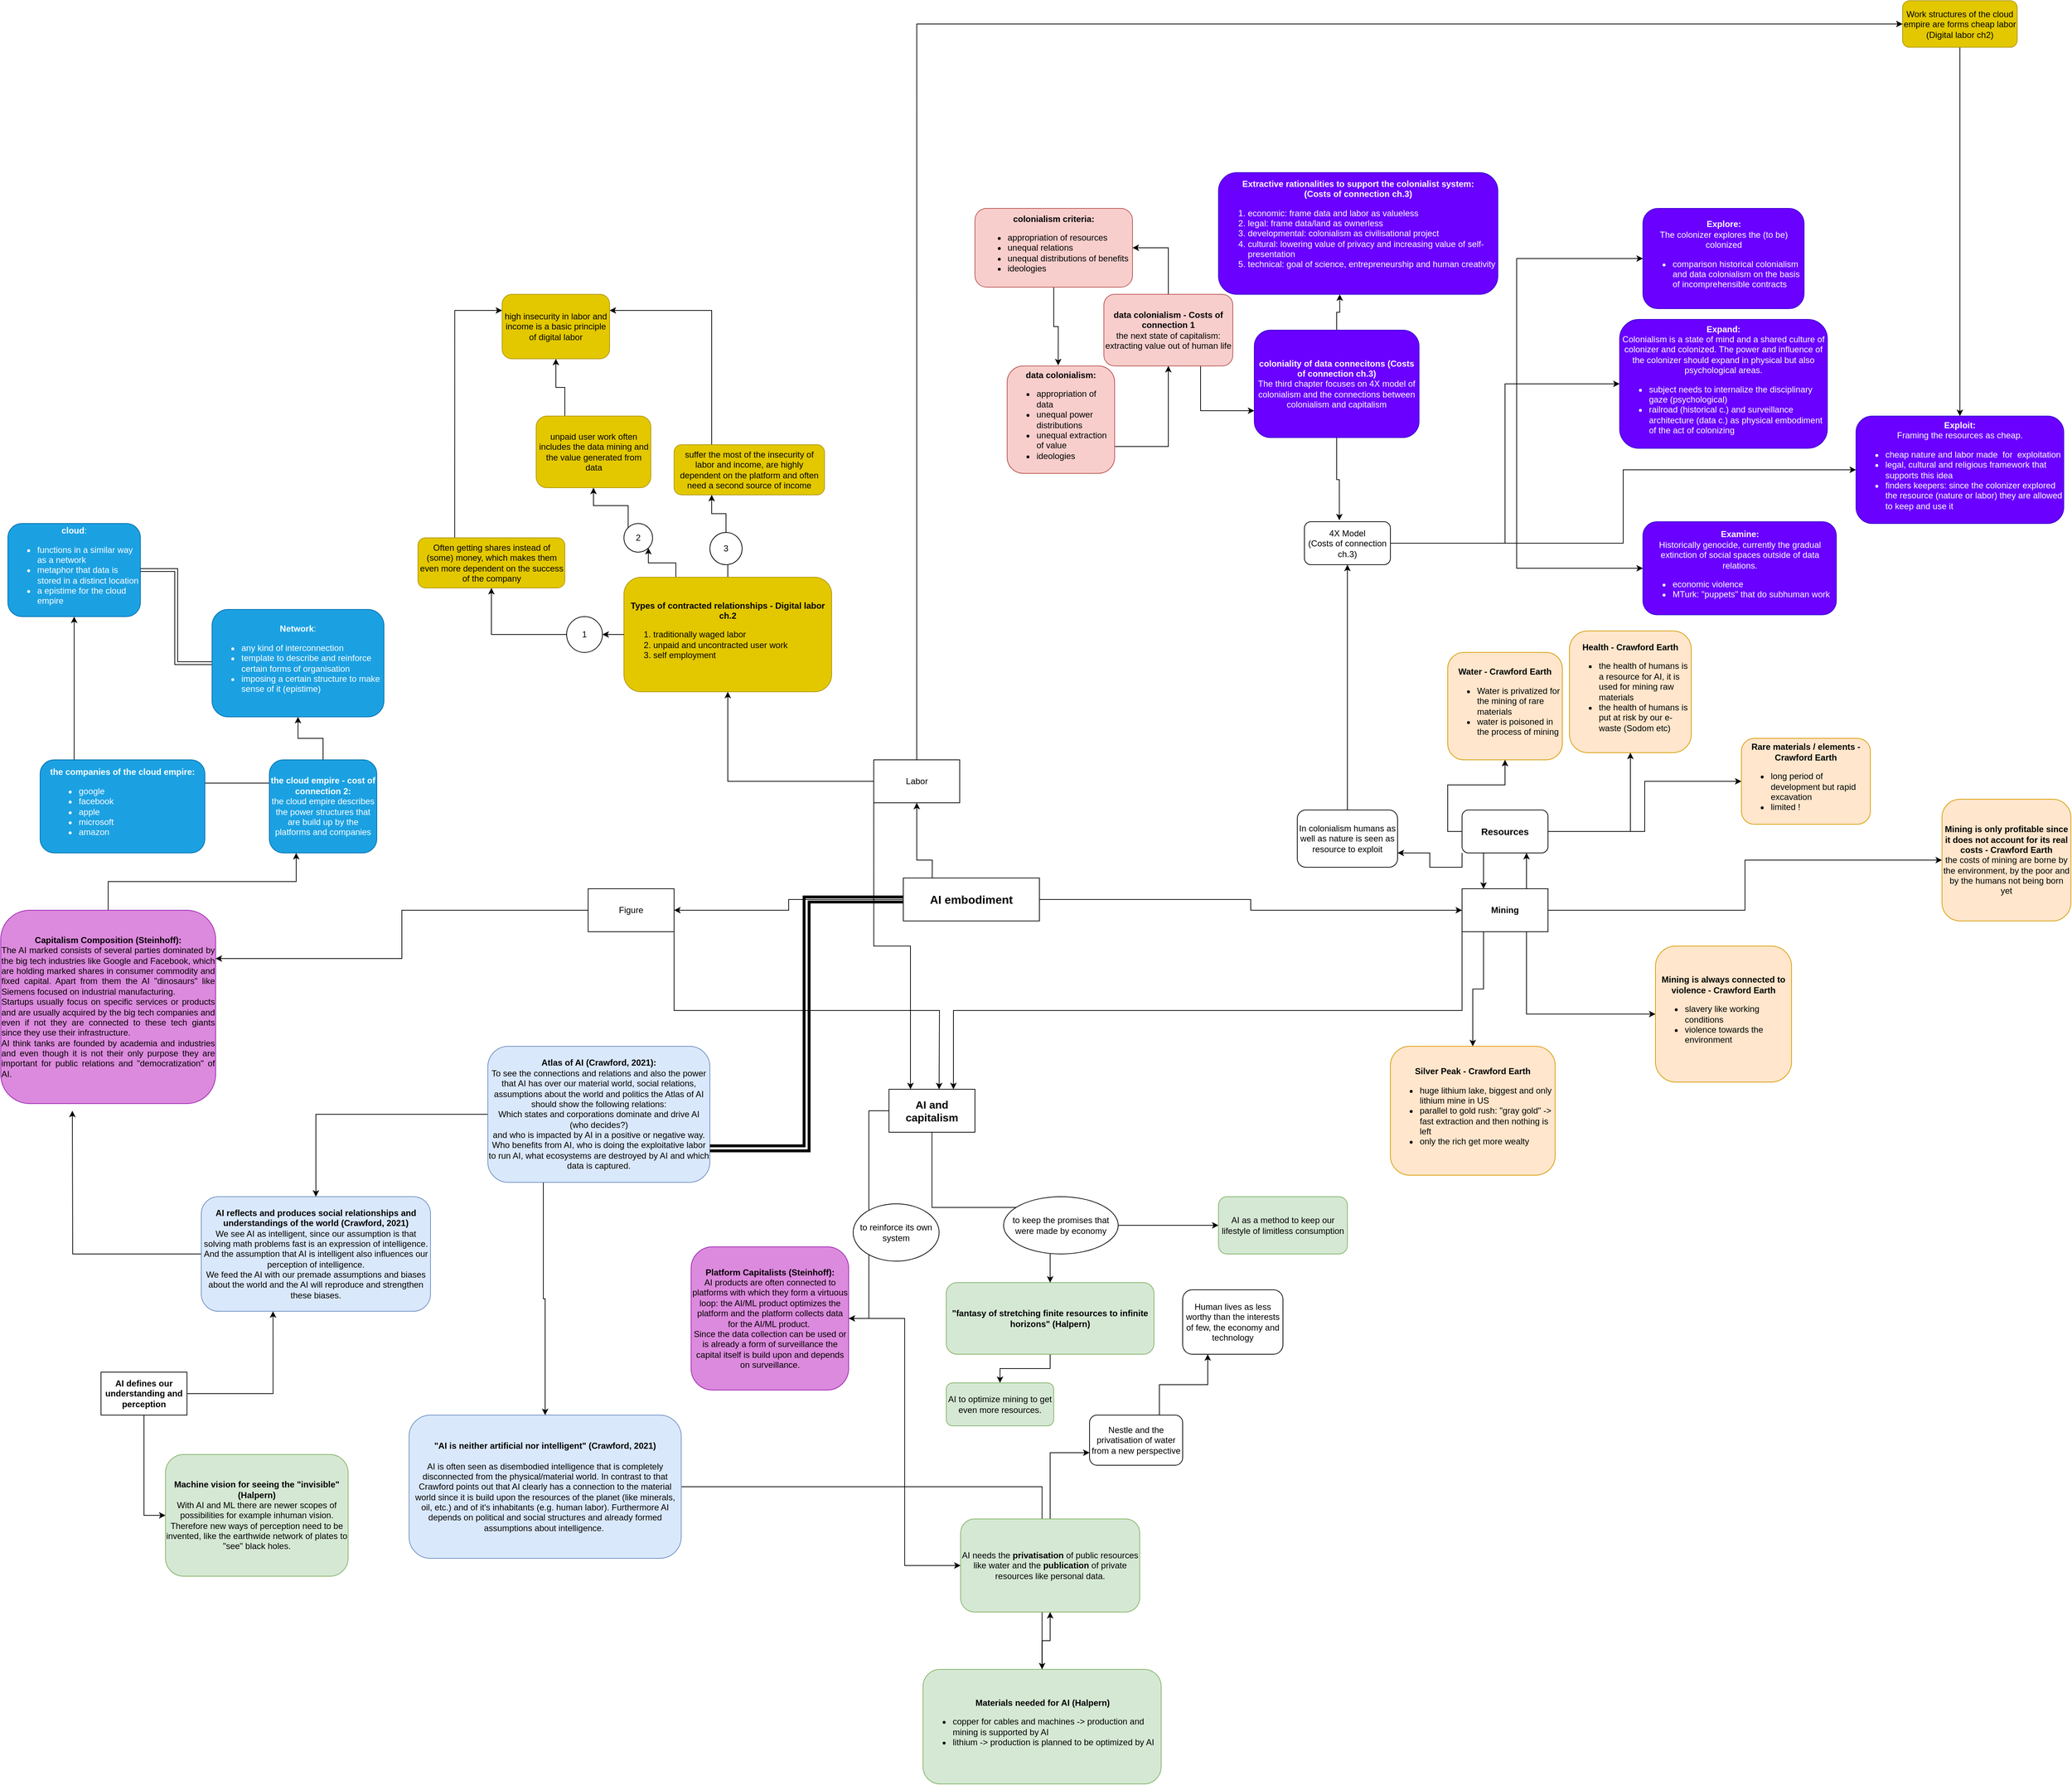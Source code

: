 <mxfile version="21.6.1" type="github">
  <diagram name="Page-1" id="wxqKnzym9CbN2hfAzfNq">
    <mxGraphModel dx="3497" dy="2453" grid="1" gridSize="10" guides="1" tooltips="1" connect="1" arrows="1" fold="1" page="1" pageScale="1" pageWidth="850" pageHeight="1100" background="none" math="0" shadow="0">
      <root>
        <mxCell id="0" />
        <mxCell id="1" parent="0" />
        <mxCell id="W47DAjNjgLAv1Q1VvXmN-14" style="edgeStyle=orthogonalEdgeStyle;rounded=0;orthogonalLoop=1;jettySize=auto;html=1;exitX=1;exitY=0.5;exitDx=0;exitDy=0;" parent="1" source="Oei4Xzemq2DtPW6H26rk-1" target="W47DAjNjgLAv1Q1VvXmN-13" edge="1">
          <mxGeometry relative="1" as="geometry" />
        </mxCell>
        <mxCell id="Oei4Xzemq2DtPW6H26rk-1" value="&lt;div&gt;&lt;b&gt;&quot;AI is neither&lt;span dir=&quot;ltr&quot; role=&quot;presentation&quot; style=&quot;left: 79.96%; top: 32.31%; font-size: calc(var(--scale-factor)*11.00px); font-family: sans-serif;&quot;&gt; &lt;/span&gt;&lt;span dir=&quot;ltr&quot; role=&quot;presentation&quot; style=&quot;left: 80.87%; top: 32.31%; font-size: calc(var(--scale-factor)*11.00px); font-family: sans-serif; transform: scaleX(0.896);&quot;&gt;ar&lt;/span&gt;&lt;span dir=&quot;ltr&quot; role=&quot;presentation&quot; style=&quot;left: 15.91%; top: 34.6%; font-size: calc(var(--scale-factor)*11.00px); font-family: sans-serif; transform: scaleX(0.932);&quot;&gt;ti&lt;/span&gt;&lt;span dir=&quot;ltr&quot; role=&quot;presentation&quot; style=&quot;left: 17.49%; top: 34.6%; font-size: calc(var(--scale-factor)*11.00px); font-family: sans-serif; transform: scaleX(0.887);&quot;&gt;fi&lt;/span&gt;&lt;span dir=&quot;ltr&quot; role=&quot;presentation&quot; style=&quot;left: 18.96%; top: 34.6%; font-size: calc(var(--scale-factor)*11.00px); font-family: sans-serif; transform: scaleX(0.891);&quot;&gt;cial&lt;/span&gt;&lt;span dir=&quot;ltr&quot; role=&quot;presentation&quot; style=&quot;left: 22.81%; top: 34.6%; font-size: calc(var(--scale-factor)*11.00px); font-family: sans-serif;&quot;&gt; &lt;/span&gt;&lt;span dir=&quot;ltr&quot; role=&quot;presentation&quot; style=&quot;left: 24.08%; top: 34.6%; font-size: calc(var(--scale-factor)*11.00px); font-family: sans-serif; transform: scaleX(0.872);&quot;&gt;nor&lt;/span&gt;&lt;span dir=&quot;ltr&quot; role=&quot;presentation&quot; style=&quot;left: 28.04%; top: 34.6%; font-size: calc(var(--scale-factor)*11.00px); font-family: sans-serif;&quot;&gt; &lt;/span&gt;&lt;span dir=&quot;ltr&quot; role=&quot;presentation&quot; style=&quot;left: 29.32%; top: 34.6%; font-size: calc(var(--scale-factor)*11.00px); font-family: sans-serif; transform: scaleX(0.818);&quot;&gt;intelligent&quot; (Crawford, 2021)&lt;br&gt;&lt;/span&gt;&lt;/b&gt;&lt;/div&gt;&lt;div&gt;&lt;b&gt;&lt;span dir=&quot;ltr&quot; role=&quot;presentation&quot; style=&quot;left: 29.32%; top: 34.6%; font-size: calc(var(--scale-factor)*11.00px); font-family: sans-serif; transform: scaleX(0.818);&quot;&gt;&lt;br&gt;&lt;/span&gt;&lt;/b&gt;&lt;/div&gt;&lt;div&gt;&lt;span dir=&quot;ltr&quot; role=&quot;presentation&quot; style=&quot;left: 29.32%; top: 34.6%; font-size: calc(var(--scale-factor)*11.00px); font-family: sans-serif; transform: scaleX(0.818);&quot;&gt;AI is often seen as disembodied intelligence that is completely disconnected from the physical/material world. In contrast to that Crawford points out that AI clearly has a connection to the material world since it is build upon the resources of the planet (like minerals, oil, etc.) and of it&#39;s inhabitants (e.g. human labor). Furthermore AI depends on political and social structures and already formed assumptions about intelligence.&amp;nbsp; &lt;br&gt;&lt;/span&gt;&lt;/div&gt;" style="rounded=1;whiteSpace=wrap;html=1;fillColor=#dae8fc;strokeColor=#6c8ebf;" parent="1" vertex="1">
          <mxGeometry x="480" y="1695" width="380" height="200" as="geometry" />
        </mxCell>
        <mxCell id="WyzMJneBAXNDvvNnw_lp-46" style="edgeStyle=orthogonalEdgeStyle;rounded=0;orthogonalLoop=1;jettySize=auto;html=1;exitX=0;exitY=0.5;exitDx=0;exitDy=0;" edge="1" parent="1" source="Oei4Xzemq2DtPW6H26rk-2">
          <mxGeometry relative="1" as="geometry">
            <mxPoint x="10" y="1270.0" as="targetPoint" />
          </mxGeometry>
        </mxCell>
        <mxCell id="Oei4Xzemq2DtPW6H26rk-2" value="&lt;div&gt;&lt;b&gt;AI reflects and produces social relationships and understandings of the world (Crawford, 2021)&lt;/b&gt;&lt;/div&gt;&lt;div&gt;We see AI as intelligent, since our assumption is that solving math problems fast is an expression of intelligence. And the assumption that AI is intelligent also influences our perception of intelligence. &lt;br&gt;&lt;/div&gt;&lt;div&gt;We feed the AI with our premade assumptions and biases about the world and the AI will reproduce and strengthen these biases. &lt;br&gt;&lt;/div&gt;" style="rounded=1;whiteSpace=wrap;html=1;fillColor=#dae8fc;strokeColor=#6c8ebf;" parent="1" vertex="1">
          <mxGeometry x="190" y="1390" width="320" height="160" as="geometry" />
        </mxCell>
        <mxCell id="WyzMJneBAXNDvvNnw_lp-45" style="edgeStyle=orthogonalEdgeStyle;rounded=0;orthogonalLoop=1;jettySize=auto;html=1;exitX=0;exitY=0.5;exitDx=0;exitDy=0;entryX=0.5;entryY=0;entryDx=0;entryDy=0;" edge="1" parent="1" source="Oei4Xzemq2DtPW6H26rk-9" target="Oei4Xzemq2DtPW6H26rk-2">
          <mxGeometry relative="1" as="geometry" />
        </mxCell>
        <mxCell id="WyzMJneBAXNDvvNnw_lp-48" style="edgeStyle=orthogonalEdgeStyle;rounded=0;orthogonalLoop=1;jettySize=auto;html=1;exitX=0.25;exitY=1;exitDx=0;exitDy=0;entryX=0.5;entryY=0;entryDx=0;entryDy=0;" edge="1" parent="1" source="Oei4Xzemq2DtPW6H26rk-9" target="Oei4Xzemq2DtPW6H26rk-1">
          <mxGeometry relative="1" as="geometry" />
        </mxCell>
        <mxCell id="Oei4Xzemq2DtPW6H26rk-9" value="&lt;div&gt;&lt;b&gt;Atlas of AI (Crawford, 2021):&lt;/b&gt;&lt;/div&gt;&lt;div&gt;To see the connections and relations and also the power that AI has over our material world, social relations, assumptions about the world and politics the Atlas of AI should show the following relations:&lt;/div&gt;&lt;div&gt;Which states and corporations dominate and drive AI (who decides?)&lt;/div&gt;&lt;div&gt;and who is impacted by AI in a positive or negative way. Who benefits from AI, who is doing the exploitative labor to run AI, what ecosystems are destroyed by AI and which data is captured.&lt;br&gt;&lt;/div&gt;" style="rounded=1;whiteSpace=wrap;html=1;fillColor=#dae8fc;strokeColor=#6c8ebf;" parent="1" vertex="1">
          <mxGeometry x="590" y="1180" width="310" height="190" as="geometry" />
        </mxCell>
        <mxCell id="WyzMJneBAXNDvvNnw_lp-38" style="edgeStyle=orthogonalEdgeStyle;rounded=0;orthogonalLoop=1;jettySize=auto;html=1;exitX=0.5;exitY=0;exitDx=0;exitDy=0;entryX=0.25;entryY=1;entryDx=0;entryDy=0;" edge="1" parent="1" source="IGWxZJ-rzR9LiD5vWE0U-5" target="DPZt0FXSSfCK9yg0k_5H-8">
          <mxGeometry relative="1" as="geometry" />
        </mxCell>
        <mxCell id="IGWxZJ-rzR9LiD5vWE0U-5" value="&lt;b&gt;Capitalism Composition (Steinhoff):&lt;/b&gt;&lt;br&gt;&lt;div align=&quot;justify&quot;&gt;The AI marked consists of several parties dominated by the big tech industries like Google and Facebook, which are holding marked shares in consumer commodity and fixed capital. Apart from them the AI &quot;dinosaurs&quot; like Siemens focused on industrial manufacturing.&lt;br&gt;Startups usually focus on specific services or products and are usually acquired by the big tech companies and even if not they are connected to these tech giants since they use their infrastructure. &lt;br&gt;&lt;/div&gt;&lt;div align=&quot;justify&quot;&gt;AI think tanks are founded by academia and industries and even though it is not their only purpose they are important for public relations and &quot;democratization&quot; of AI. &lt;br&gt;&lt;/div&gt;" style="rounded=1;fillColor=#DC8ADD;strokeColor=#9C22B4;align=center;horizontal=1;verticalAlign=middle;labelPosition=center;verticalLabelPosition=middle;whiteSpace=wrap;html=1;" parent="1" vertex="1">
          <mxGeometry x="-90" y="990" width="300" height="270" as="geometry" />
        </mxCell>
        <mxCell id="W47DAjNjgLAv1Q1VvXmN-16" style="edgeStyle=orthogonalEdgeStyle;rounded=0;orthogonalLoop=1;jettySize=auto;html=1;entryX=0;entryY=0.5;entryDx=0;entryDy=0;" parent="1" source="IGWxZJ-rzR9LiD5vWE0U-8" target="W47DAjNjgLAv1Q1VvXmN-15" edge="1">
          <mxGeometry relative="1" as="geometry" />
        </mxCell>
        <mxCell id="IGWxZJ-rzR9LiD5vWE0U-8" value="&lt;div&gt;&lt;b&gt;Platform Capitalists (Steinhoff):&lt;/b&gt;&lt;/div&gt;&lt;div&gt;AI products are often connected to platforms with which they form a virtuous loop: the AI/ML product optimizes the platform and the platform collects data for the AI/ML product.&amp;nbsp;&lt;/div&gt;&lt;div&gt;Since the data collection can be used or is already a form of surveillance the capital itself is build upon and depends on surveillance.&lt;br&gt;&lt;/div&gt;" style="rounded=1;whiteSpace=wrap;html=1;fillColor=#DC8ADD;strokeColor=#9c22b4;" parent="1" vertex="1">
          <mxGeometry x="873.75" y="1460" width="220" height="200" as="geometry" />
        </mxCell>
        <mxCell id="W47DAjNjgLAv1Q1VvXmN-10" style="edgeStyle=orthogonalEdgeStyle;rounded=0;orthogonalLoop=1;jettySize=auto;html=1;entryX=0.5;entryY=0;entryDx=0;entryDy=0;" parent="1" source="W47DAjNjgLAv1Q1VvXmN-1" target="W47DAjNjgLAv1Q1VvXmN-9" edge="1">
          <mxGeometry relative="1" as="geometry" />
        </mxCell>
        <mxCell id="W47DAjNjgLAv1Q1VvXmN-1" value="&lt;div&gt;&lt;b&gt;&quot;fantasy of stretching finite resources to infinite horizons&quot; (Halpern)&lt;/b&gt;&lt;/div&gt;" style="rounded=1;whiteSpace=wrap;html=1;fillColor=#d5e8d4;strokeColor=#82b366;" parent="1" vertex="1">
          <mxGeometry x="1230" y="1510" width="290" height="100" as="geometry" />
        </mxCell>
        <mxCell id="W47DAjNjgLAv1Q1VvXmN-4" style="edgeStyle=orthogonalEdgeStyle;rounded=0;orthogonalLoop=1;jettySize=auto;html=1;entryX=1;entryY=0.5;entryDx=0;entryDy=0;" parent="1" source="W47DAjNjgLAv1Q1VvXmN-3" target="IGWxZJ-rzR9LiD5vWE0U-8" edge="1">
          <mxGeometry relative="1" as="geometry" />
        </mxCell>
        <mxCell id="W47DAjNjgLAv1Q1VvXmN-7" style="edgeStyle=orthogonalEdgeStyle;rounded=0;orthogonalLoop=1;jettySize=auto;html=1;" parent="1" source="W47DAjNjgLAv1Q1VvXmN-3" target="W47DAjNjgLAv1Q1VvXmN-1" edge="1">
          <mxGeometry relative="1" as="geometry" />
        </mxCell>
        <mxCell id="W47DAjNjgLAv1Q1VvXmN-3" value="&lt;b style=&quot;font-size: 15px;&quot;&gt;AI and capitalism &lt;/b&gt;" style="rounded=0;whiteSpace=wrap;html=1;" parent="1" vertex="1">
          <mxGeometry x="1150" y="1240" width="120" height="60" as="geometry" />
        </mxCell>
        <mxCell id="W47DAjNjgLAv1Q1VvXmN-6" value="to reinforce its own system" style="ellipse;whiteSpace=wrap;html=1;" parent="1" vertex="1">
          <mxGeometry x="1100" y="1400" width="120" height="80" as="geometry" />
        </mxCell>
        <mxCell id="W47DAjNjgLAv1Q1VvXmN-12" style="edgeStyle=orthogonalEdgeStyle;rounded=0;orthogonalLoop=1;jettySize=auto;html=1;entryX=0;entryY=0.5;entryDx=0;entryDy=0;" parent="1" source="W47DAjNjgLAv1Q1VvXmN-8" target="W47DAjNjgLAv1Q1VvXmN-11" edge="1">
          <mxGeometry relative="1" as="geometry" />
        </mxCell>
        <mxCell id="W47DAjNjgLAv1Q1VvXmN-8" value="to keep the promises that were made by economy " style="ellipse;whiteSpace=wrap;html=1;" parent="1" vertex="1">
          <mxGeometry x="1310" y="1390" width="160" height="80" as="geometry" />
        </mxCell>
        <mxCell id="W47DAjNjgLAv1Q1VvXmN-9" value="AI to optimize mining to get even more resources. " style="rounded=1;whiteSpace=wrap;html=1;fillColor=#d5e8d4;strokeColor=#82b366;" parent="1" vertex="1">
          <mxGeometry x="1230" y="1650" width="150" height="60" as="geometry" />
        </mxCell>
        <mxCell id="W47DAjNjgLAv1Q1VvXmN-11" value="AI as a method to keep our lifestyle of limitless consumption " style="rounded=1;whiteSpace=wrap;html=1;fillColor=#d5e8d4;strokeColor=#82b366;" parent="1" vertex="1">
          <mxGeometry x="1610" y="1390" width="180" height="80" as="geometry" />
        </mxCell>
        <mxCell id="W47DAjNjgLAv1Q1VvXmN-17" style="edgeStyle=orthogonalEdgeStyle;rounded=0;orthogonalLoop=1;jettySize=auto;html=1;" parent="1" source="W47DAjNjgLAv1Q1VvXmN-13" target="W47DAjNjgLAv1Q1VvXmN-15" edge="1">
          <mxGeometry relative="1" as="geometry" />
        </mxCell>
        <mxCell id="W47DAjNjgLAv1Q1VvXmN-13" value="&lt;div&gt;&lt;b&gt;Materials needed for AI (Halpern)&lt;/b&gt;&lt;/div&gt;&lt;div align=&quot;left&quot;&gt;&lt;ul&gt;&lt;li&gt;copper for cables and machines -&amp;gt; production and mining is supported by AI&lt;/li&gt;&lt;li&gt;lithium -&amp;gt; production is planned to be optimized by AI&lt;br&gt;&lt;/li&gt;&lt;/ul&gt;&lt;/div&gt;" style="rounded=1;whiteSpace=wrap;html=1;fillColor=#d5e8d4;strokeColor=#82b366;" parent="1" vertex="1">
          <mxGeometry x="1197.5" y="2050" width="332.5" height="160" as="geometry" />
        </mxCell>
        <mxCell id="pomRhs1tSJ-HScSWZ4Wk-29" style="edgeStyle=orthogonalEdgeStyle;rounded=0;orthogonalLoop=1;jettySize=auto;html=1;entryX=0;entryY=0.75;entryDx=0;entryDy=0;" parent="1" source="W47DAjNjgLAv1Q1VvXmN-15" target="pomRhs1tSJ-HScSWZ4Wk-23" edge="1">
          <mxGeometry relative="1" as="geometry" />
        </mxCell>
        <mxCell id="W47DAjNjgLAv1Q1VvXmN-15" value="AI needs the&lt;b&gt; privatisation&lt;/b&gt; of public resources like water and the &lt;b&gt;publication&lt;/b&gt; of private resources like personal data." style="rounded=1;whiteSpace=wrap;html=1;fillColor=#d5e8d4;strokeColor=#82b366;" parent="1" vertex="1">
          <mxGeometry x="1250" y="1840" width="250" height="130" as="geometry" />
        </mxCell>
        <mxCell id="W47DAjNjgLAv1Q1VvXmN-20" style="edgeStyle=orthogonalEdgeStyle;rounded=0;orthogonalLoop=1;jettySize=auto;html=1;entryX=0.313;entryY=1;entryDx=0;entryDy=0;entryPerimeter=0;" parent="1" source="W47DAjNjgLAv1Q1VvXmN-18" target="Oei4Xzemq2DtPW6H26rk-2" edge="1">
          <mxGeometry relative="1" as="geometry" />
        </mxCell>
        <mxCell id="W47DAjNjgLAv1Q1VvXmN-22" style="edgeStyle=orthogonalEdgeStyle;rounded=0;orthogonalLoop=1;jettySize=auto;html=1;entryX=0;entryY=0.5;entryDx=0;entryDy=0;" parent="1" source="W47DAjNjgLAv1Q1VvXmN-18" target="W47DAjNjgLAv1Q1VvXmN-21" edge="1">
          <mxGeometry relative="1" as="geometry" />
        </mxCell>
        <mxCell id="W47DAjNjgLAv1Q1VvXmN-18" value="&lt;b&gt;AI defines our understanding and perception&lt;/b&gt;" style="rounded=0;whiteSpace=wrap;html=1;" parent="1" vertex="1">
          <mxGeometry x="50" y="1635" width="120" height="60" as="geometry" />
        </mxCell>
        <mxCell id="W47DAjNjgLAv1Q1VvXmN-21" value="&lt;div&gt;&lt;b&gt;Machine vision for seeing the &quot;invisible&quot; (Halpern)&lt;/b&gt;&lt;/div&gt;&lt;div&gt;With AI and ML there are newer scopes of possibilities for example inhuman vision. Therefore new ways of perception need to be invented, like the earthwide network of plates to &quot;see&quot; black holes.&lt;br&gt;&lt;/div&gt;" style="rounded=1;whiteSpace=wrap;html=1;fillColor=#d5e8d4;strokeColor=#82b366;" parent="1" vertex="1">
          <mxGeometry x="140" y="1750" width="255" height="170" as="geometry" />
        </mxCell>
        <mxCell id="pomRhs1tSJ-HScSWZ4Wk-6" style="edgeStyle=orthogonalEdgeStyle;rounded=0;orthogonalLoop=1;jettySize=auto;html=1;entryX=0.5;entryY=0;entryDx=0;entryDy=0;exitX=0.25;exitY=1;exitDx=0;exitDy=0;" parent="1" source="WyzMJneBAXNDvvNnw_lp-2" target="pomRhs1tSJ-HScSWZ4Wk-4" edge="1">
          <mxGeometry relative="1" as="geometry">
            <mxPoint x="2010" y="1040" as="sourcePoint" />
          </mxGeometry>
        </mxCell>
        <mxCell id="pomRhs1tSJ-HScSWZ4Wk-8" style="edgeStyle=orthogonalEdgeStyle;rounded=0;orthogonalLoop=1;jettySize=auto;html=1;exitX=0.75;exitY=1;exitDx=0;exitDy=0;entryX=0;entryY=0.5;entryDx=0;entryDy=0;" parent="1" source="WyzMJneBAXNDvvNnw_lp-2" target="pomRhs1tSJ-HScSWZ4Wk-7" edge="1">
          <mxGeometry relative="1" as="geometry">
            <mxPoint x="2040" y="1040" as="sourcePoint" />
          </mxGeometry>
        </mxCell>
        <mxCell id="1OhX4noRyEKHyUKizOx6-18" style="edgeStyle=orthogonalEdgeStyle;rounded=0;orthogonalLoop=1;jettySize=auto;html=1;exitX=1;exitY=0.5;exitDx=0;exitDy=0;" parent="1" source="WyzMJneBAXNDvvNnw_lp-2" target="pomRhs1tSJ-HScSWZ4Wk-9" edge="1">
          <mxGeometry relative="1" as="geometry">
            <mxPoint x="2070" y="1010" as="sourcePoint" />
          </mxGeometry>
        </mxCell>
        <mxCell id="pomRhs1tSJ-HScSWZ4Wk-4" value="&lt;div&gt;&lt;b&gt;Silver Peak - Crawford Earth&lt;/b&gt;&lt;/div&gt;&lt;div align=&quot;left&quot;&gt;&lt;ul&gt;&lt;li&gt;huge lithium lake, biggest and only lithium mine in US&lt;/li&gt;&lt;li&gt;parallel to gold rush: &quot;gray gold&quot; -&amp;gt; fast extraction and then nothing is left&lt;/li&gt;&lt;li&gt;only the rich get more wealty&lt;br&gt;&lt;/li&gt;&lt;/ul&gt;&lt;/div&gt;" style="rounded=1;whiteSpace=wrap;html=1;fillColor=#ffe6cc;strokeColor=#d79b00;" parent="1" vertex="1">
          <mxGeometry x="1850" y="1180" width="230" height="180" as="geometry" />
        </mxCell>
        <mxCell id="pomRhs1tSJ-HScSWZ4Wk-7" value="&lt;div&gt;&lt;b&gt;Mining is always connected to violence - Crawford Earth&lt;/b&gt;&lt;/div&gt;&lt;div align=&quot;left&quot;&gt;&lt;ul&gt;&lt;li&gt;slavery like working conditions&lt;/li&gt;&lt;li&gt;violence towards the environment &lt;br&gt;&lt;/li&gt;&lt;/ul&gt;&lt;/div&gt;" style="rounded=1;whiteSpace=wrap;html=1;fillColor=#ffe6cc;strokeColor=#d79b00;" parent="1" vertex="1">
          <mxGeometry x="2220" y="1040" width="190" height="190" as="geometry" />
        </mxCell>
        <mxCell id="pomRhs1tSJ-HScSWZ4Wk-9" value="&lt;div&gt;&lt;b&gt;Mining is only profitable since it does not account for its real costs - Crawford Earth&lt;/b&gt;&lt;/div&gt;&lt;div&gt;the costs of mining are borne by the environment, by the poor and by the humans not being born yet&lt;br&gt;&lt;/div&gt;" style="rounded=1;whiteSpace=wrap;html=1;fillColor=#ffe6cc;strokeColor=#d79b00;" parent="1" vertex="1">
          <mxGeometry x="2620" y="835" width="180" height="170" as="geometry" />
        </mxCell>
        <mxCell id="pomRhs1tSJ-HScSWZ4Wk-16" style="edgeStyle=orthogonalEdgeStyle;rounded=0;orthogonalLoop=1;jettySize=auto;html=1;exitX=0;exitY=0.5;exitDx=0;exitDy=0;entryX=0.5;entryY=1;entryDx=0;entryDy=0;" parent="1" source="pomRhs1tSJ-HScSWZ4Wk-11" target="pomRhs1tSJ-HScSWZ4Wk-15" edge="1">
          <mxGeometry relative="1" as="geometry" />
        </mxCell>
        <mxCell id="pomRhs1tSJ-HScSWZ4Wk-18" style="edgeStyle=orthogonalEdgeStyle;rounded=0;orthogonalLoop=1;jettySize=auto;html=1;entryX=0;entryY=0.5;entryDx=0;entryDy=0;" parent="1" source="pomRhs1tSJ-HScSWZ4Wk-11" target="pomRhs1tSJ-HScSWZ4Wk-17" edge="1">
          <mxGeometry relative="1" as="geometry" />
        </mxCell>
        <mxCell id="pomRhs1tSJ-HScSWZ4Wk-22" value="" style="edgeStyle=orthogonalEdgeStyle;rounded=0;orthogonalLoop=1;jettySize=auto;html=1;entryX=0.5;entryY=1;entryDx=0;entryDy=0;" parent="1" source="pomRhs1tSJ-HScSWZ4Wk-11" target="pomRhs1tSJ-HScSWZ4Wk-19" edge="1">
          <mxGeometry relative="1" as="geometry">
            <mxPoint x="2010" y="780" as="targetPoint" />
          </mxGeometry>
        </mxCell>
        <mxCell id="WyzMJneBAXNDvvNnw_lp-8" style="edgeStyle=orthogonalEdgeStyle;rounded=0;orthogonalLoop=1;jettySize=auto;html=1;exitX=0.25;exitY=1;exitDx=0;exitDy=0;entryX=0.25;entryY=0;entryDx=0;entryDy=0;" edge="1" parent="1" source="pomRhs1tSJ-HScSWZ4Wk-11" target="WyzMJneBAXNDvvNnw_lp-2">
          <mxGeometry relative="1" as="geometry" />
        </mxCell>
        <mxCell id="WyzMJneBAXNDvvNnw_lp-11" style="edgeStyle=orthogonalEdgeStyle;rounded=0;orthogonalLoop=1;jettySize=auto;html=1;exitX=0;exitY=1;exitDx=0;exitDy=0;entryX=1;entryY=0.75;entryDx=0;entryDy=0;" edge="1" parent="1" source="pomRhs1tSJ-HScSWZ4Wk-11" target="1OhX4noRyEKHyUKizOx6-20">
          <mxGeometry relative="1" as="geometry" />
        </mxCell>
        <mxCell id="pomRhs1tSJ-HScSWZ4Wk-11" value="&lt;font style=&quot;font-size: 13px;&quot;&gt;&lt;b&gt;Resources&lt;/b&gt;&lt;/font&gt;" style="rounded=1;whiteSpace=wrap;html=1;" parent="1" vertex="1">
          <mxGeometry x="1950" y="850" width="120" height="60" as="geometry" />
        </mxCell>
        <mxCell id="pomRhs1tSJ-HScSWZ4Wk-15" value="&lt;div&gt;&lt;b&gt;Water - Crawford Earth&lt;/b&gt;&lt;/div&gt;&lt;div align=&quot;left&quot;&gt;&lt;ul&gt;&lt;li&gt;Water is privatized for the mining of rare materials&lt;/li&gt;&lt;li&gt;water is poisoned in the process of mining&lt;br&gt;&lt;/li&gt;&lt;/ul&gt;&lt;/div&gt;" style="rounded=1;whiteSpace=wrap;html=1;fillColor=#ffe6cc;strokeColor=#d79b00;" parent="1" vertex="1">
          <mxGeometry x="1930" y="630" width="160" height="150" as="geometry" />
        </mxCell>
        <mxCell id="pomRhs1tSJ-HScSWZ4Wk-17" value="&lt;div&gt;&lt;b&gt;Rare materials / elements - Crawford Earth&lt;/b&gt;&lt;/div&gt;&lt;div align=&quot;left&quot;&gt;&lt;ul&gt;&lt;li&gt;long period of development but rapid excavation&lt;/li&gt;&lt;li&gt;limited !&lt;br&gt;&lt;/li&gt;&lt;/ul&gt;&lt;/div&gt;" style="rounded=1;whiteSpace=wrap;html=1;fillColor=#ffe6cc;strokeColor=#d79b00;" parent="1" vertex="1">
          <mxGeometry x="2340" y="750" width="180" height="120" as="geometry" />
        </mxCell>
        <mxCell id="pomRhs1tSJ-HScSWZ4Wk-19" value="&lt;div&gt;&lt;b&gt;Health - Crawford Earth&lt;/b&gt;&lt;/div&gt;&lt;div align=&quot;left&quot;&gt;&lt;ul&gt;&lt;li&gt;the health of humans is a resource for AI, it is used for mining raw materials&lt;/li&gt;&lt;li&gt;the health of humans is put at risk by our e-waste (Sodom etc)&lt;br&gt;&lt;/li&gt;&lt;/ul&gt;&lt;/div&gt;" style="rounded=1;whiteSpace=wrap;html=1;fillColor=#ffe6cc;strokeColor=#d79b00;" parent="1" vertex="1">
          <mxGeometry x="2100" y="600" width="170" height="170" as="geometry" />
        </mxCell>
        <mxCell id="pomRhs1tSJ-HScSWZ4Wk-28" style="edgeStyle=orthogonalEdgeStyle;rounded=0;orthogonalLoop=1;jettySize=auto;html=1;exitX=0.75;exitY=0;exitDx=0;exitDy=0;entryX=0.25;entryY=1;entryDx=0;entryDy=0;" parent="1" source="pomRhs1tSJ-HScSWZ4Wk-23" target="pomRhs1tSJ-HScSWZ4Wk-25" edge="1">
          <mxGeometry relative="1" as="geometry" />
        </mxCell>
        <mxCell id="pomRhs1tSJ-HScSWZ4Wk-23" value="Nestle and the privatisation of water from a new perspective" style="rounded=1;whiteSpace=wrap;html=1;" parent="1" vertex="1">
          <mxGeometry x="1430" y="1695" width="130" height="70" as="geometry" />
        </mxCell>
        <mxCell id="pomRhs1tSJ-HScSWZ4Wk-25" value="Human lives as less worthy than the interests of few, the economy and technology " style="rounded=1;whiteSpace=wrap;html=1;" parent="1" vertex="1">
          <mxGeometry x="1560" y="1520" width="140" height="90" as="geometry" />
        </mxCell>
        <mxCell id="WyzMJneBAXNDvvNnw_lp-15" style="edgeStyle=orthogonalEdgeStyle;rounded=0;orthogonalLoop=1;jettySize=auto;html=1;exitX=0.5;exitY=0;exitDx=0;exitDy=0;entryX=1;entryY=0.5;entryDx=0;entryDy=0;" edge="1" parent="1" source="DPZt0FXSSfCK9yg0k_5H-1" target="DPZt0FXSSfCK9yg0k_5H-3">
          <mxGeometry relative="1" as="geometry" />
        </mxCell>
        <mxCell id="WyzMJneBAXNDvvNnw_lp-18" style="edgeStyle=orthogonalEdgeStyle;rounded=0;orthogonalLoop=1;jettySize=auto;html=1;exitX=0.75;exitY=1;exitDx=0;exitDy=0;entryX=0;entryY=0.75;entryDx=0;entryDy=0;" edge="1" parent="1" source="DPZt0FXSSfCK9yg0k_5H-1" target="1OhX4noRyEKHyUKizOx6-1">
          <mxGeometry relative="1" as="geometry" />
        </mxCell>
        <mxCell id="DPZt0FXSSfCK9yg0k_5H-1" value="&lt;div&gt;&lt;b&gt;data colonialism - Costs of connection 1&lt;/b&gt;&lt;/div&gt;&lt;div&gt;the next state of capitalism: extracting value out of human life&lt;br&gt;&lt;/div&gt;" style="rounded=1;whiteSpace=wrap;html=1;fillColor=#f8cecc;strokeColor=#b85450;" parent="1" vertex="1">
          <mxGeometry x="1450" y="130" width="180" height="100" as="geometry" />
        </mxCell>
        <mxCell id="DPZt0FXSSfCK9yg0k_5H-7" style="edgeStyle=orthogonalEdgeStyle;rounded=0;orthogonalLoop=1;jettySize=auto;html=1;entryX=0.475;entryY=-0.006;entryDx=0;entryDy=0;entryPerimeter=0;" parent="1" source="DPZt0FXSSfCK9yg0k_5H-3" target="DPZt0FXSSfCK9yg0k_5H-5" edge="1">
          <mxGeometry relative="1" as="geometry" />
        </mxCell>
        <mxCell id="DPZt0FXSSfCK9yg0k_5H-3" value="&lt;div&gt;&lt;b&gt;colonialism criteria:&lt;/b&gt;&lt;ul&gt;&lt;li&gt;&lt;div align=&quot;left&quot;&gt;appropriation of resources&lt;/div&gt;&lt;/li&gt;&lt;li&gt;&lt;div align=&quot;left&quot;&gt;unequal relations&lt;/div&gt;&lt;/li&gt;&lt;li&gt;&lt;div align=&quot;left&quot;&gt;unequal distributions of benefits&lt;/div&gt;&lt;/li&gt;&lt;li&gt;&lt;div align=&quot;left&quot;&gt;ideologies&lt;br&gt;&lt;/div&gt;&lt;/li&gt;&lt;/ul&gt;&lt;/div&gt;" style="rounded=1;whiteSpace=wrap;html=1;fillColor=#f8cecc;strokeColor=#b85450;" parent="1" vertex="1">
          <mxGeometry x="1270" y="10" width="220" height="110" as="geometry" />
        </mxCell>
        <mxCell id="WyzMJneBAXNDvvNnw_lp-17" style="edgeStyle=orthogonalEdgeStyle;rounded=0;orthogonalLoop=1;jettySize=auto;html=1;exitX=1;exitY=0.75;exitDx=0;exitDy=0;" edge="1" parent="1" source="DPZt0FXSSfCK9yg0k_5H-5" target="DPZt0FXSSfCK9yg0k_5H-1">
          <mxGeometry relative="1" as="geometry" />
        </mxCell>
        <mxCell id="DPZt0FXSSfCK9yg0k_5H-5" value="&lt;div&gt;&lt;b&gt;data colonialism:&lt;/b&gt;&lt;/div&gt;&lt;div align=&quot;left&quot;&gt;&lt;ul&gt;&lt;li&gt;appropriation of data&lt;/li&gt;&lt;li&gt;unequal power distributions&lt;/li&gt;&lt;li&gt;unequal extraction of value&lt;/li&gt;&lt;li&gt;ideologies&lt;br&gt;&lt;/li&gt;&lt;/ul&gt;&lt;/div&gt;" style="rounded=1;whiteSpace=wrap;html=1;fillColor=#f8cecc;strokeColor=#b85450;" parent="1" vertex="1">
          <mxGeometry x="1315" y="230" width="150" height="150" as="geometry" />
        </mxCell>
        <mxCell id="DPZt0FXSSfCK9yg0k_5H-15" style="edgeStyle=orthogonalEdgeStyle;rounded=0;orthogonalLoop=1;jettySize=auto;html=1;exitX=0.5;exitY=0;exitDx=0;exitDy=0;entryX=0.5;entryY=1;entryDx=0;entryDy=0;" parent="1" source="DPZt0FXSSfCK9yg0k_5H-8" target="DPZt0FXSSfCK9yg0k_5H-14" edge="1">
          <mxGeometry relative="1" as="geometry" />
        </mxCell>
        <mxCell id="DPZt0FXSSfCK9yg0k_5H-18" style="edgeStyle=orthogonalEdgeStyle;rounded=0;orthogonalLoop=1;jettySize=auto;html=1;exitX=0;exitY=0.25;exitDx=0;exitDy=0;entryX=0.5;entryY=1;entryDx=0;entryDy=0;" parent="1" source="DPZt0FXSSfCK9yg0k_5H-8" target="DPZt0FXSSfCK9yg0k_5H-13" edge="1">
          <mxGeometry relative="1" as="geometry" />
        </mxCell>
        <mxCell id="DPZt0FXSSfCK9yg0k_5H-8" value="&lt;div&gt;&lt;b&gt;the cloud empire - cost of connection 2:&lt;/b&gt;&lt;/div&gt;&lt;div&gt;the cloud empire describes the power structures that are build up by the platforms and companies &lt;br&gt;&lt;/div&gt;" style="rounded=1;whiteSpace=wrap;html=1;fillColor=#1ba1e2;fontColor=#ffffff;strokeColor=#006EAF;" parent="1" vertex="1">
          <mxGeometry x="285" y="780" width="150" height="130" as="geometry" />
        </mxCell>
        <mxCell id="DPZt0FXSSfCK9yg0k_5H-12" value="&lt;div&gt;&lt;b&gt;the companies of the cloud empire:&lt;/b&gt;&lt;/div&gt;&lt;div align=&quot;left&quot;&gt;&lt;ul&gt;&lt;li&gt;google&lt;/li&gt;&lt;li&gt;facebook&lt;/li&gt;&lt;li&gt;apple&lt;/li&gt;&lt;li&gt;microsoft&lt;/li&gt;&lt;li&gt;amazon&lt;br&gt;&lt;/li&gt;&lt;/ul&gt;&lt;/div&gt;" style="rounded=1;whiteSpace=wrap;html=1;fillColor=#1ba1e2;fontColor=#ffffff;strokeColor=#006EAF;" parent="1" vertex="1">
          <mxGeometry x="-35" y="780" width="230" height="130" as="geometry" />
        </mxCell>
        <mxCell id="DPZt0FXSSfCK9yg0k_5H-13" value="&lt;div&gt;&lt;b&gt;cloud&lt;/b&gt;:&lt;/div&gt;&lt;div align=&quot;left&quot;&gt;&lt;ul&gt;&lt;li&gt;functions in a similar way as a network&lt;/li&gt;&lt;li&gt;metaphor that data is stored in a distinct location&lt;/li&gt;&lt;li&gt;a epistime for the cloud empire&lt;br&gt;&lt;/li&gt;&lt;/ul&gt;&lt;/div&gt;" style="rounded=1;whiteSpace=wrap;html=1;fillColor=#1ba1e2;fontColor=#ffffff;strokeColor=#006EAF;" parent="1" vertex="1">
          <mxGeometry x="-80" y="450" width="185" height="130" as="geometry" />
        </mxCell>
        <mxCell id="DPZt0FXSSfCK9yg0k_5H-16" style="edgeStyle=orthogonalEdgeStyle;rounded=0;orthogonalLoop=1;jettySize=auto;html=1;entryX=1;entryY=0.5;entryDx=0;entryDy=0;shape=link;" parent="1" source="DPZt0FXSSfCK9yg0k_5H-14" target="DPZt0FXSSfCK9yg0k_5H-13" edge="1">
          <mxGeometry relative="1" as="geometry" />
        </mxCell>
        <mxCell id="DPZt0FXSSfCK9yg0k_5H-14" value="&lt;div&gt;&lt;b&gt;Network&lt;/b&gt;:&lt;/div&gt;&lt;div align=&quot;left&quot;&gt;&lt;ul&gt;&lt;li&gt;any kind of interconnection&lt;/li&gt;&lt;li&gt;template to describe and reinforce certain forms of organisation&lt;/li&gt;&lt;li&gt;imposing a certain structure to make sense of it (epistime)&lt;br&gt;&lt;/li&gt;&lt;/ul&gt;&lt;/div&gt;" style="rounded=1;whiteSpace=wrap;html=1;fillColor=#1ba1e2;fontColor=#ffffff;strokeColor=#006EAF;" parent="1" vertex="1">
          <mxGeometry x="205" y="570" width="240" height="150" as="geometry" />
        </mxCell>
        <mxCell id="1OhX4noRyEKHyUKizOx6-17" style="edgeStyle=orthogonalEdgeStyle;rounded=0;orthogonalLoop=1;jettySize=auto;html=1;entryX=0.406;entryY=-0.033;entryDx=0;entryDy=0;entryPerimeter=0;" parent="1" source="1OhX4noRyEKHyUKizOx6-1" target="1OhX4noRyEKHyUKizOx6-2" edge="1">
          <mxGeometry relative="1" as="geometry" />
        </mxCell>
        <mxCell id="1OhX4noRyEKHyUKizOx6-22" style="edgeStyle=orthogonalEdgeStyle;rounded=0;orthogonalLoop=1;jettySize=auto;html=1;entryX=0.434;entryY=1;entryDx=0;entryDy=0;entryPerimeter=0;" parent="1" source="1OhX4noRyEKHyUKizOx6-1" target="1OhX4noRyEKHyUKizOx6-21" edge="1">
          <mxGeometry relative="1" as="geometry" />
        </mxCell>
        <mxCell id="1OhX4noRyEKHyUKizOx6-1" value="&lt;div&gt;&lt;b&gt;coloniality of data connecitons (Costs of connection ch.3)&lt;/b&gt;&lt;/div&gt;&lt;div&gt;The third chapter focuses on 4X model of colonialism and the connections between colonialism and capitalism&lt;br&gt;&lt;/div&gt;" style="rounded=1;whiteSpace=wrap;html=1;fillColor=#6a00ff;fontColor=#ffffff;strokeColor=#3700CC;" parent="1" vertex="1">
          <mxGeometry x="1660" y="180" width="230" height="150" as="geometry" />
        </mxCell>
        <mxCell id="1OhX4noRyEKHyUKizOx6-4" style="edgeStyle=orthogonalEdgeStyle;rounded=0;orthogonalLoop=1;jettySize=auto;html=1;exitX=1;exitY=0.5;exitDx=0;exitDy=0;entryX=0;entryY=0.5;entryDx=0;entryDy=0;" parent="1" source="1OhX4noRyEKHyUKizOx6-2" target="1OhX4noRyEKHyUKizOx6-3" edge="1">
          <mxGeometry relative="1" as="geometry" />
        </mxCell>
        <mxCell id="1OhX4noRyEKHyUKizOx6-7" style="edgeStyle=orthogonalEdgeStyle;rounded=0;orthogonalLoop=1;jettySize=auto;html=1;exitX=1;exitY=0.5;exitDx=0;exitDy=0;entryX=0;entryY=0.5;entryDx=0;entryDy=0;" parent="1" source="1OhX4noRyEKHyUKizOx6-2" target="1OhX4noRyEKHyUKizOx6-5" edge="1">
          <mxGeometry relative="1" as="geometry" />
        </mxCell>
        <mxCell id="1OhX4noRyEKHyUKizOx6-9" style="edgeStyle=orthogonalEdgeStyle;rounded=0;orthogonalLoop=1;jettySize=auto;html=1;entryX=0;entryY=0.5;entryDx=0;entryDy=0;" parent="1" source="1OhX4noRyEKHyUKizOx6-2" target="1OhX4noRyEKHyUKizOx6-8" edge="1">
          <mxGeometry relative="1" as="geometry" />
        </mxCell>
        <mxCell id="1OhX4noRyEKHyUKizOx6-11" style="edgeStyle=orthogonalEdgeStyle;rounded=0;orthogonalLoop=1;jettySize=auto;html=1;entryX=0;entryY=0.5;entryDx=0;entryDy=0;exitX=1;exitY=0.5;exitDx=0;exitDy=0;" parent="1" source="1OhX4noRyEKHyUKizOx6-2" target="1OhX4noRyEKHyUKizOx6-10" edge="1">
          <mxGeometry relative="1" as="geometry" />
        </mxCell>
        <mxCell id="1OhX4noRyEKHyUKizOx6-2" value="&lt;div&gt;4X Model&lt;/div&gt;&lt;div&gt;(Costs of connection ch.3)&lt;br&gt;&lt;/div&gt;" style="rounded=1;whiteSpace=wrap;html=1;" parent="1" vertex="1">
          <mxGeometry x="1730" y="447.5" width="120" height="60" as="geometry" />
        </mxCell>
        <mxCell id="1OhX4noRyEKHyUKizOx6-3" value="&lt;div&gt;&lt;b&gt;Explore:&lt;/b&gt;&lt;/div&gt;&lt;div&gt;The colonizer explores the (to be) colonized&lt;/div&gt;&lt;div align=&quot;left&quot;&gt;&lt;ul&gt;&lt;li&gt;comparison historical colonialism and data colonialism on the basis of incomprehensible contracts&lt;br&gt;&lt;/li&gt;&lt;/ul&gt;&lt;/div&gt;" style="rounded=1;whiteSpace=wrap;html=1;fillColor=#6a00ff;fontColor=#ffffff;strokeColor=#3700CC;" parent="1" vertex="1">
          <mxGeometry x="2202.5" y="10" width="225" height="140" as="geometry" />
        </mxCell>
        <mxCell id="1OhX4noRyEKHyUKizOx6-5" value="&lt;div&gt;&lt;b&gt;Expand:&lt;/b&gt;&lt;/div&gt;&lt;div&gt;Colonialism is a state of mind and a shared culture of colonizer and colonized. The power and influence of the colonizer should expand in physical but also psychological areas.&lt;/div&gt;&lt;div align=&quot;left&quot;&gt;&lt;ul&gt;&lt;li&gt;subject needs to internalize the disciplinary gaze (psychological)&lt;/li&gt;&lt;li&gt;railroad (historical c.) and surveillance architecture (data c.) as physical embodiment of the act of colonizing&amp;nbsp; &lt;/li&gt;&lt;/ul&gt;&lt;/div&gt;" style="rounded=1;whiteSpace=wrap;html=1;fillColor=#6a00ff;fontColor=#ffffff;strokeColor=#3700CC;" parent="1" vertex="1">
          <mxGeometry x="2170" y="165" width="290" height="180" as="geometry" />
        </mxCell>
        <mxCell id="1OhX4noRyEKHyUKizOx6-8" value="&lt;div&gt;&lt;b&gt;Exploit:&lt;/b&gt;&lt;/div&gt;&lt;div&gt;Framing the resources as cheap.&lt;/div&gt;&lt;div align=&quot;left&quot;&gt;&lt;ul&gt;&lt;li&gt;cheap nature and labor made&amp;nbsp; for&amp;nbsp; exploitation&lt;/li&gt;&lt;li&gt;legal, cultural and religious framework that supports this idea&lt;/li&gt;&lt;li&gt;finders keepers: since the colonizer explored the resource (nature or labor) they are allowed to keep and use it&lt;br&gt;&lt;/li&gt;&lt;/ul&gt;&lt;/div&gt;" style="rounded=1;whiteSpace=wrap;html=1;fillColor=#6a00ff;fontColor=#ffffff;strokeColor=#3700CC;" parent="1" vertex="1">
          <mxGeometry x="2500" y="300" width="290" height="150" as="geometry" />
        </mxCell>
        <mxCell id="1OhX4noRyEKHyUKizOx6-10" value="&lt;div&gt;&lt;b&gt;Examine:&lt;/b&gt;&lt;/div&gt;&lt;div&gt;Historically genocide, currently the gradual extinction of social spaces outside of data relations.&lt;/div&gt;&lt;div align=&quot;left&quot;&gt;&lt;ul&gt;&lt;li&gt;economic violence &lt;br&gt;&lt;/li&gt;&lt;li&gt;MTurk: &quot;puppets&quot; that do subhuman work&lt;br&gt;&lt;/li&gt;&lt;/ul&gt;&lt;/div&gt;" style="rounded=1;whiteSpace=wrap;html=1;fillColor=#6a00ff;fontColor=#ffffff;strokeColor=#3700CC;" parent="1" vertex="1">
          <mxGeometry x="2202.5" y="447.5" width="270" height="130" as="geometry" />
        </mxCell>
        <mxCell id="WyzMJneBAXNDvvNnw_lp-12" style="edgeStyle=orthogonalEdgeStyle;rounded=0;orthogonalLoop=1;jettySize=auto;html=1;entryX=0.5;entryY=1;entryDx=0;entryDy=0;" edge="1" parent="1" source="1OhX4noRyEKHyUKizOx6-20" target="1OhX4noRyEKHyUKizOx6-2">
          <mxGeometry relative="1" as="geometry" />
        </mxCell>
        <mxCell id="1OhX4noRyEKHyUKizOx6-20" value="In colonialism humans as well as nature is seen as resource to exploit" style="rounded=1;whiteSpace=wrap;html=1;" parent="1" vertex="1">
          <mxGeometry x="1720" y="850" width="140" height="80" as="geometry" />
        </mxCell>
        <mxCell id="1OhX4noRyEKHyUKizOx6-21" value="&lt;div&gt;&lt;b&gt;Extractive rationalities to support the colonialist system:&lt;/b&gt;&lt;/div&gt;&lt;div&gt;&lt;b&gt;(Costs of connection ch.3)&lt;br&gt;&lt;/b&gt;&lt;/div&gt;&lt;div align=&quot;left&quot;&gt;&lt;ol&gt;&lt;li&gt;economic: frame data and labor as valueless&lt;/li&gt;&lt;li&gt;legal: frame data/land as ownerless&lt;/li&gt;&lt;li&gt;developmental: colonialism as civilisational project&lt;/li&gt;&lt;li&gt;cultural: lowering value of privacy and increasing value of self-presentation&lt;/li&gt;&lt;li&gt;technical: goal of science, entrepreneurship and human creativity&lt;br&gt;&lt;/li&gt;&lt;/ol&gt;&lt;/div&gt;&lt;div&gt;&lt;br&gt;&lt;/div&gt;" style="rounded=1;whiteSpace=wrap;html=1;fillColor=#6a00ff;fontColor=#ffffff;strokeColor=#3700CC;" parent="1" vertex="1">
          <mxGeometry x="1610" y="-40" width="390" height="170" as="geometry" />
        </mxCell>
        <mxCell id="p96Cnbk6w4lSkfSgO8-S-11" style="edgeStyle=orthogonalEdgeStyle;rounded=0;orthogonalLoop=1;jettySize=auto;html=1;" parent="1" source="p96Cnbk6w4lSkfSgO8-S-12" target="p96Cnbk6w4lSkfSgO8-S-10" edge="1">
          <mxGeometry relative="1" as="geometry" />
        </mxCell>
        <mxCell id="WyzMJneBAXNDvvNnw_lp-26" style="edgeStyle=orthogonalEdgeStyle;rounded=0;orthogonalLoop=1;jettySize=auto;html=1;exitX=0.25;exitY=0;exitDx=0;exitDy=0;entryX=1;entryY=1;entryDx=0;entryDy=0;" edge="1" parent="1" source="p96Cnbk6w4lSkfSgO8-S-1" target="p96Cnbk6w4lSkfSgO8-S-8">
          <mxGeometry relative="1" as="geometry" />
        </mxCell>
        <mxCell id="WyzMJneBAXNDvvNnw_lp-30" style="edgeStyle=orthogonalEdgeStyle;rounded=0;orthogonalLoop=1;jettySize=auto;html=1;exitX=0.5;exitY=0;exitDx=0;exitDy=0;" edge="1" parent="1" source="p96Cnbk6w4lSkfSgO8-S-1">
          <mxGeometry relative="1" as="geometry">
            <mxPoint x="925" y="480" as="targetPoint" />
          </mxGeometry>
        </mxCell>
        <mxCell id="p96Cnbk6w4lSkfSgO8-S-1" value="&lt;div&gt;&lt;b&gt;Types of contracted relationships - Digital labor ch.2&lt;/b&gt;&lt;/div&gt;&lt;div align=&quot;left&quot;&gt;&lt;ol&gt;&lt;li&gt;traditionally waged labor &lt;br&gt;&lt;/li&gt;&lt;li&gt;unpaid and uncontracted user work&lt;/li&gt;&lt;li&gt;self employment &lt;br&gt;&lt;/li&gt;&lt;/ol&gt;&lt;/div&gt;" style="rounded=1;whiteSpace=wrap;html=1;fillColor=#e3c800;fontColor=#000000;strokeColor=#B09500;" parent="1" vertex="1">
          <mxGeometry x="780" y="525" width="290" height="160" as="geometry" />
        </mxCell>
        <mxCell id="WyzMJneBAXNDvvNnw_lp-14" style="edgeStyle=orthogonalEdgeStyle;rounded=0;orthogonalLoop=1;jettySize=auto;html=1;" edge="1" parent="1" source="p96Cnbk6w4lSkfSgO8-S-4" target="1OhX4noRyEKHyUKizOx6-8">
          <mxGeometry relative="1" as="geometry" />
        </mxCell>
        <mxCell id="p96Cnbk6w4lSkfSgO8-S-4" value="&lt;div&gt;Work structures of the cloud empire are forms cheap labor &lt;br&gt;&lt;/div&gt;&lt;div&gt;(Digital labor ch2)&lt;br&gt;&lt;/div&gt;" style="rounded=1;whiteSpace=wrap;html=1;fillColor=#e3c800;fontColor=#000000;strokeColor=#B09500;" parent="1" vertex="1">
          <mxGeometry x="2565" y="-280" width="160" height="65" as="geometry" />
        </mxCell>
        <mxCell id="WyzMJneBAXNDvvNnw_lp-32" style="edgeStyle=orthogonalEdgeStyle;rounded=0;orthogonalLoop=1;jettySize=auto;html=1;exitX=0.25;exitY=0;exitDx=0;exitDy=0;entryX=0.5;entryY=1;entryDx=0;entryDy=0;" edge="1" parent="1" source="p96Cnbk6w4lSkfSgO8-S-6" target="p96Cnbk6w4lSkfSgO8-S-18">
          <mxGeometry relative="1" as="geometry" />
        </mxCell>
        <mxCell id="p96Cnbk6w4lSkfSgO8-S-6" value="unpaid user work often includes the data mining and the value generated from data" style="rounded=1;whiteSpace=wrap;html=1;fillColor=#e3c800;fontColor=#000000;strokeColor=#B09500;" parent="1" vertex="1">
          <mxGeometry x="657.5" y="300" width="160" height="100" as="geometry" />
        </mxCell>
        <mxCell id="WyzMJneBAXNDvvNnw_lp-27" style="edgeStyle=orthogonalEdgeStyle;rounded=0;orthogonalLoop=1;jettySize=auto;html=1;exitX=0;exitY=0;exitDx=0;exitDy=0;" edge="1" parent="1" source="p96Cnbk6w4lSkfSgO8-S-8" target="p96Cnbk6w4lSkfSgO8-S-6">
          <mxGeometry relative="1" as="geometry" />
        </mxCell>
        <mxCell id="p96Cnbk6w4lSkfSgO8-S-8" value="2" style="ellipse;whiteSpace=wrap;html=1;aspect=fixed;" parent="1" vertex="1">
          <mxGeometry x="780" y="450" width="40" height="40" as="geometry" />
        </mxCell>
        <mxCell id="WyzMJneBAXNDvvNnw_lp-31" style="edgeStyle=orthogonalEdgeStyle;rounded=0;orthogonalLoop=1;jettySize=auto;html=1;exitX=0.25;exitY=0;exitDx=0;exitDy=0;entryX=0;entryY=0.25;entryDx=0;entryDy=0;" edge="1" parent="1" source="p96Cnbk6w4lSkfSgO8-S-10" target="p96Cnbk6w4lSkfSgO8-S-18">
          <mxGeometry relative="1" as="geometry" />
        </mxCell>
        <mxCell id="p96Cnbk6w4lSkfSgO8-S-10" value="Often getting shares instead of (some) money, which makes them even more dependent on the success of the company" style="rounded=1;whiteSpace=wrap;html=1;fillColor=#e3c800;fontColor=#000000;strokeColor=#B09500;" parent="1" vertex="1">
          <mxGeometry x="492.5" y="470" width="205" height="70" as="geometry" />
        </mxCell>
        <mxCell id="p96Cnbk6w4lSkfSgO8-S-13" value="" style="edgeStyle=orthogonalEdgeStyle;rounded=0;orthogonalLoop=1;jettySize=auto;html=1;" parent="1" source="p96Cnbk6w4lSkfSgO8-S-1" target="p96Cnbk6w4lSkfSgO8-S-12" edge="1">
          <mxGeometry relative="1" as="geometry">
            <mxPoint x="855" y="340" as="sourcePoint" />
            <mxPoint x="958" y="170" as="targetPoint" />
          </mxGeometry>
        </mxCell>
        <mxCell id="p96Cnbk6w4lSkfSgO8-S-12" value="1" style="ellipse;whiteSpace=wrap;html=1;aspect=fixed;" parent="1" vertex="1">
          <mxGeometry x="700" y="580" width="50" height="50" as="geometry" />
        </mxCell>
        <mxCell id="WyzMJneBAXNDvvNnw_lp-33" style="edgeStyle=orthogonalEdgeStyle;rounded=0;orthogonalLoop=1;jettySize=auto;html=1;exitX=0.25;exitY=0;exitDx=0;exitDy=0;entryX=1;entryY=0.25;entryDx=0;entryDy=0;" edge="1" parent="1" source="p96Cnbk6w4lSkfSgO8-S-14" target="p96Cnbk6w4lSkfSgO8-S-18">
          <mxGeometry relative="1" as="geometry" />
        </mxCell>
        <mxCell id="p96Cnbk6w4lSkfSgO8-S-14" value="suffer the most of the insecurity of labor and income, are highly dependent on the platform and often need a second source of income " style="rounded=1;whiteSpace=wrap;html=1;fillColor=#e3c800;fontColor=#000000;strokeColor=#B09500;" parent="1" vertex="1">
          <mxGeometry x="850" y="340" width="210" height="70" as="geometry" />
        </mxCell>
        <mxCell id="WyzMJneBAXNDvvNnw_lp-29" style="edgeStyle=orthogonalEdgeStyle;rounded=0;orthogonalLoop=1;jettySize=auto;html=1;exitX=0.5;exitY=0;exitDx=0;exitDy=0;entryX=0.25;entryY=1;entryDx=0;entryDy=0;" edge="1" parent="1" source="p96Cnbk6w4lSkfSgO8-S-16" target="p96Cnbk6w4lSkfSgO8-S-14">
          <mxGeometry relative="1" as="geometry" />
        </mxCell>
        <mxCell id="p96Cnbk6w4lSkfSgO8-S-16" value="3" style="ellipse;whiteSpace=wrap;html=1;aspect=fixed;" parent="1" vertex="1">
          <mxGeometry x="900" y="462.5" width="45" height="45" as="geometry" />
        </mxCell>
        <mxCell id="p96Cnbk6w4lSkfSgO8-S-18" value="high insecurity in labor and income is a basic principle of digital labor" style="rounded=1;whiteSpace=wrap;html=1;fillColor=#e3c800;fontColor=#000000;strokeColor=#B09500;" parent="1" vertex="1">
          <mxGeometry x="610" y="130" width="150" height="90" as="geometry" />
        </mxCell>
        <mxCell id="WyzMJneBAXNDvvNnw_lp-3" style="edgeStyle=orthogonalEdgeStyle;rounded=0;orthogonalLoop=1;jettySize=auto;html=1;" edge="1" parent="1" target="WyzMJneBAXNDvvNnw_lp-4">
          <mxGeometry relative="1" as="geometry">
            <mxPoint x="1670" y="990" as="targetPoint" />
            <mxPoint x="1210" y="1000" as="sourcePoint" />
          </mxGeometry>
        </mxCell>
        <mxCell id="WyzMJneBAXNDvvNnw_lp-5" style="edgeStyle=orthogonalEdgeStyle;rounded=0;orthogonalLoop=1;jettySize=auto;html=1;entryX=0;entryY=0.5;entryDx=0;entryDy=0;" edge="1" parent="1" source="WyzMJneBAXNDvvNnw_lp-1" target="WyzMJneBAXNDvvNnw_lp-2">
          <mxGeometry relative="1" as="geometry" />
        </mxCell>
        <mxCell id="WyzMJneBAXNDvvNnw_lp-7" style="edgeStyle=orthogonalEdgeStyle;rounded=0;orthogonalLoop=1;jettySize=auto;html=1;exitX=0;exitY=0.5;exitDx=0;exitDy=0;entryX=1;entryY=0.5;entryDx=0;entryDy=0;" edge="1" parent="1" source="WyzMJneBAXNDvvNnw_lp-1" target="WyzMJneBAXNDvvNnw_lp-6">
          <mxGeometry relative="1" as="geometry" />
        </mxCell>
        <mxCell id="WyzMJneBAXNDvvNnw_lp-44" style="edgeStyle=orthogonalEdgeStyle;rounded=0;orthogonalLoop=1;jettySize=auto;html=1;exitX=0;exitY=0.5;exitDx=0;exitDy=0;entryX=1;entryY=0.75;entryDx=0;entryDy=0;shape=link;strokeWidth=4;" edge="1" parent="1" source="WyzMJneBAXNDvvNnw_lp-1" target="Oei4Xzemq2DtPW6H26rk-9">
          <mxGeometry relative="1" as="geometry" />
        </mxCell>
        <mxCell id="WyzMJneBAXNDvvNnw_lp-1" value="&lt;font style=&quot;font-size: 16px;&quot;&gt;&lt;b&gt;AI embodiment &lt;/b&gt;&lt;/font&gt;" style="rounded=0;whiteSpace=wrap;html=1;" vertex="1" parent="1">
          <mxGeometry x="1170" y="945" width="190" height="60" as="geometry" />
        </mxCell>
        <mxCell id="WyzMJneBAXNDvvNnw_lp-9" style="edgeStyle=orthogonalEdgeStyle;rounded=0;orthogonalLoop=1;jettySize=auto;html=1;exitX=0.75;exitY=0;exitDx=0;exitDy=0;entryX=0.75;entryY=1;entryDx=0;entryDy=0;" edge="1" parent="1" source="WyzMJneBAXNDvvNnw_lp-2" target="pomRhs1tSJ-HScSWZ4Wk-11">
          <mxGeometry relative="1" as="geometry" />
        </mxCell>
        <mxCell id="WyzMJneBAXNDvvNnw_lp-40" style="edgeStyle=orthogonalEdgeStyle;rounded=0;orthogonalLoop=1;jettySize=auto;html=1;exitX=0;exitY=1;exitDx=0;exitDy=0;entryX=0.75;entryY=0;entryDx=0;entryDy=0;" edge="1" parent="1" source="WyzMJneBAXNDvvNnw_lp-2" target="W47DAjNjgLAv1Q1VvXmN-3">
          <mxGeometry relative="1" as="geometry" />
        </mxCell>
        <mxCell id="WyzMJneBAXNDvvNnw_lp-2" value="&lt;b&gt;Mining &lt;/b&gt;" style="rounded=0;whiteSpace=wrap;html=1;" vertex="1" parent="1">
          <mxGeometry x="1950" y="960" width="120" height="60" as="geometry" />
        </mxCell>
        <mxCell id="WyzMJneBAXNDvvNnw_lp-34" style="edgeStyle=orthogonalEdgeStyle;rounded=0;orthogonalLoop=1;jettySize=auto;html=1;exitX=0;exitY=0.5;exitDx=0;exitDy=0;entryX=0.5;entryY=1;entryDx=0;entryDy=0;" edge="1" parent="1" source="WyzMJneBAXNDvvNnw_lp-4" target="p96Cnbk6w4lSkfSgO8-S-1">
          <mxGeometry relative="1" as="geometry" />
        </mxCell>
        <mxCell id="WyzMJneBAXNDvvNnw_lp-35" style="edgeStyle=orthogonalEdgeStyle;rounded=0;orthogonalLoop=1;jettySize=auto;html=1;exitX=0.5;exitY=0;exitDx=0;exitDy=0;entryX=0;entryY=0.5;entryDx=0;entryDy=0;" edge="1" parent="1" source="WyzMJneBAXNDvvNnw_lp-4" target="p96Cnbk6w4lSkfSgO8-S-4">
          <mxGeometry relative="1" as="geometry" />
        </mxCell>
        <mxCell id="WyzMJneBAXNDvvNnw_lp-42" style="edgeStyle=orthogonalEdgeStyle;rounded=0;orthogonalLoop=1;jettySize=auto;html=1;exitX=0;exitY=1;exitDx=0;exitDy=0;entryX=0.25;entryY=0;entryDx=0;entryDy=0;" edge="1" parent="1" source="WyzMJneBAXNDvvNnw_lp-4" target="W47DAjNjgLAv1Q1VvXmN-3">
          <mxGeometry relative="1" as="geometry" />
        </mxCell>
        <mxCell id="WyzMJneBAXNDvvNnw_lp-4" value="Labor" style="rounded=0;whiteSpace=wrap;html=1;" vertex="1" parent="1">
          <mxGeometry x="1128.75" y="780" width="120" height="60" as="geometry" />
        </mxCell>
        <mxCell id="WyzMJneBAXNDvvNnw_lp-37" style="edgeStyle=orthogonalEdgeStyle;rounded=0;orthogonalLoop=1;jettySize=auto;html=1;exitX=0;exitY=0.5;exitDx=0;exitDy=0;entryX=1;entryY=0.25;entryDx=0;entryDy=0;" edge="1" parent="1" source="WyzMJneBAXNDvvNnw_lp-6" target="IGWxZJ-rzR9LiD5vWE0U-5">
          <mxGeometry relative="1" as="geometry" />
        </mxCell>
        <mxCell id="WyzMJneBAXNDvvNnw_lp-41" style="edgeStyle=orthogonalEdgeStyle;rounded=0;orthogonalLoop=1;jettySize=auto;html=1;exitX=1;exitY=1;exitDx=0;exitDy=0;" edge="1" parent="1" source="WyzMJneBAXNDvvNnw_lp-6">
          <mxGeometry relative="1" as="geometry">
            <mxPoint x="1220" y="1240.0" as="targetPoint" />
          </mxGeometry>
        </mxCell>
        <mxCell id="WyzMJneBAXNDvvNnw_lp-6" value="Figure" style="rounded=0;whiteSpace=wrap;html=1;" vertex="1" parent="1">
          <mxGeometry x="730" y="960" width="120" height="60" as="geometry" />
        </mxCell>
      </root>
    </mxGraphModel>
  </diagram>
</mxfile>
